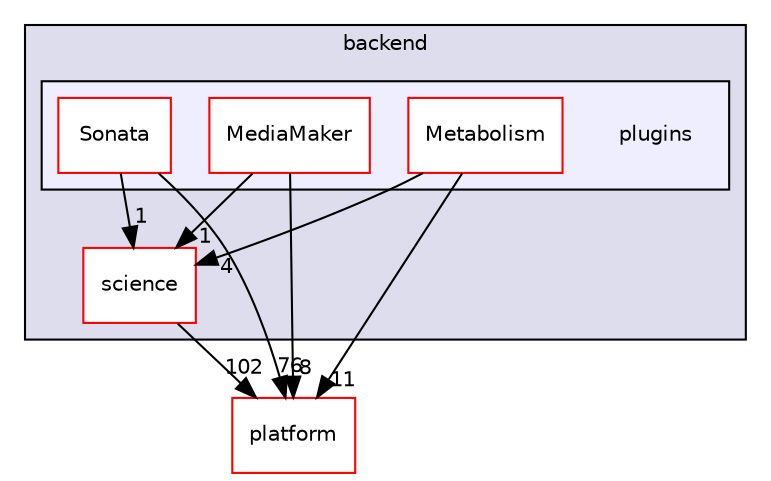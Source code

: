 digraph "bioexplorer/backend/plugins" {
  compound=true
  node [ fontsize="10", fontname="Helvetica"];
  edge [ labelfontsize="10", labelfontname="Helvetica"];
  subgraph clusterdir_cdbbbf3321683c1efcc0d976dd1498c7 {
    graph [ bgcolor="#ddddee", pencolor="black", label="backend" fontname="Helvetica", fontsize="10", URL="dir_cdbbbf3321683c1efcc0d976dd1498c7.html"]
  dir_14d627cccd023aaf4f18eaf1359097e2 [shape=box label="science" fillcolor="white" style="filled" color="red" URL="dir_14d627cccd023aaf4f18eaf1359097e2.html"];
  subgraph clusterdir_f1f9c636edd67c457aa0bf92847eca1a {
    graph [ bgcolor="#eeeeff", pencolor="black", label="" URL="dir_f1f9c636edd67c457aa0bf92847eca1a.html"];
    dir_f1f9c636edd67c457aa0bf92847eca1a [shape=plaintext label="plugins"];
  dir_a8be3529f47ac2b897ecd0e6568fdd15 [shape=box label="MediaMaker" fillcolor="white" style="filled" color="red" URL="dir_a8be3529f47ac2b897ecd0e6568fdd15.html"];
  dir_abbfb920f27623ce739e3ac98f05eb00 [shape=box label="Metabolism" fillcolor="white" style="filled" color="red" URL="dir_abbfb920f27623ce739e3ac98f05eb00.html"];
  dir_708f202f5c67cf0588d273d79cc707c8 [shape=box label="Sonata" fillcolor="white" style="filled" color="red" URL="dir_708f202f5c67cf0588d273d79cc707c8.html"];
  }
  }
  dir_c5a52a81292cf9a5167198f4f346d6d9 [shape=box label="platform" fillcolor="white" style="filled" color="red" URL="dir_c5a52a81292cf9a5167198f4f346d6d9.html"];
  dir_14d627cccd023aaf4f18eaf1359097e2->dir_c5a52a81292cf9a5167198f4f346d6d9 [headlabel="102", labeldistance=1.5 headhref="dir_000037_000058.html"];
  dir_a8be3529f47ac2b897ecd0e6568fdd15->dir_14d627cccd023aaf4f18eaf1359097e2 [headlabel="1", labeldistance=1.5 headhref="dir_000010_000037.html"];
  dir_a8be3529f47ac2b897ecd0e6568fdd15->dir_c5a52a81292cf9a5167198f4f346d6d9 [headlabel="8", labeldistance=1.5 headhref="dir_000010_000058.html"];
  dir_708f202f5c67cf0588d273d79cc707c8->dir_14d627cccd023aaf4f18eaf1359097e2 [headlabel="1", labeldistance=1.5 headhref="dir_000024_000037.html"];
  dir_708f202f5c67cf0588d273d79cc707c8->dir_c5a52a81292cf9a5167198f4f346d6d9 [headlabel="76", labeldistance=1.5 headhref="dir_000024_000058.html"];
  dir_abbfb920f27623ce739e3ac98f05eb00->dir_14d627cccd023aaf4f18eaf1359097e2 [headlabel="4", labeldistance=1.5 headhref="dir_000017_000037.html"];
  dir_abbfb920f27623ce739e3ac98f05eb00->dir_c5a52a81292cf9a5167198f4f346d6d9 [headlabel="11", labeldistance=1.5 headhref="dir_000017_000058.html"];
}
